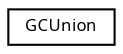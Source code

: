digraph "Graphical Class Hierarchy"
{
  edge [fontname="Sans",fontsize="8",labelfontname="Sans",labelfontsize="8"];
  node [fontname="Sans",fontsize="8",shape=record];
  rankdir="LR";
  Node1 [label="GCUnion",height=0.2,width=0.4,color="black", fillcolor="white", style="filled",URL="$union_g_c_union.html"];
}
